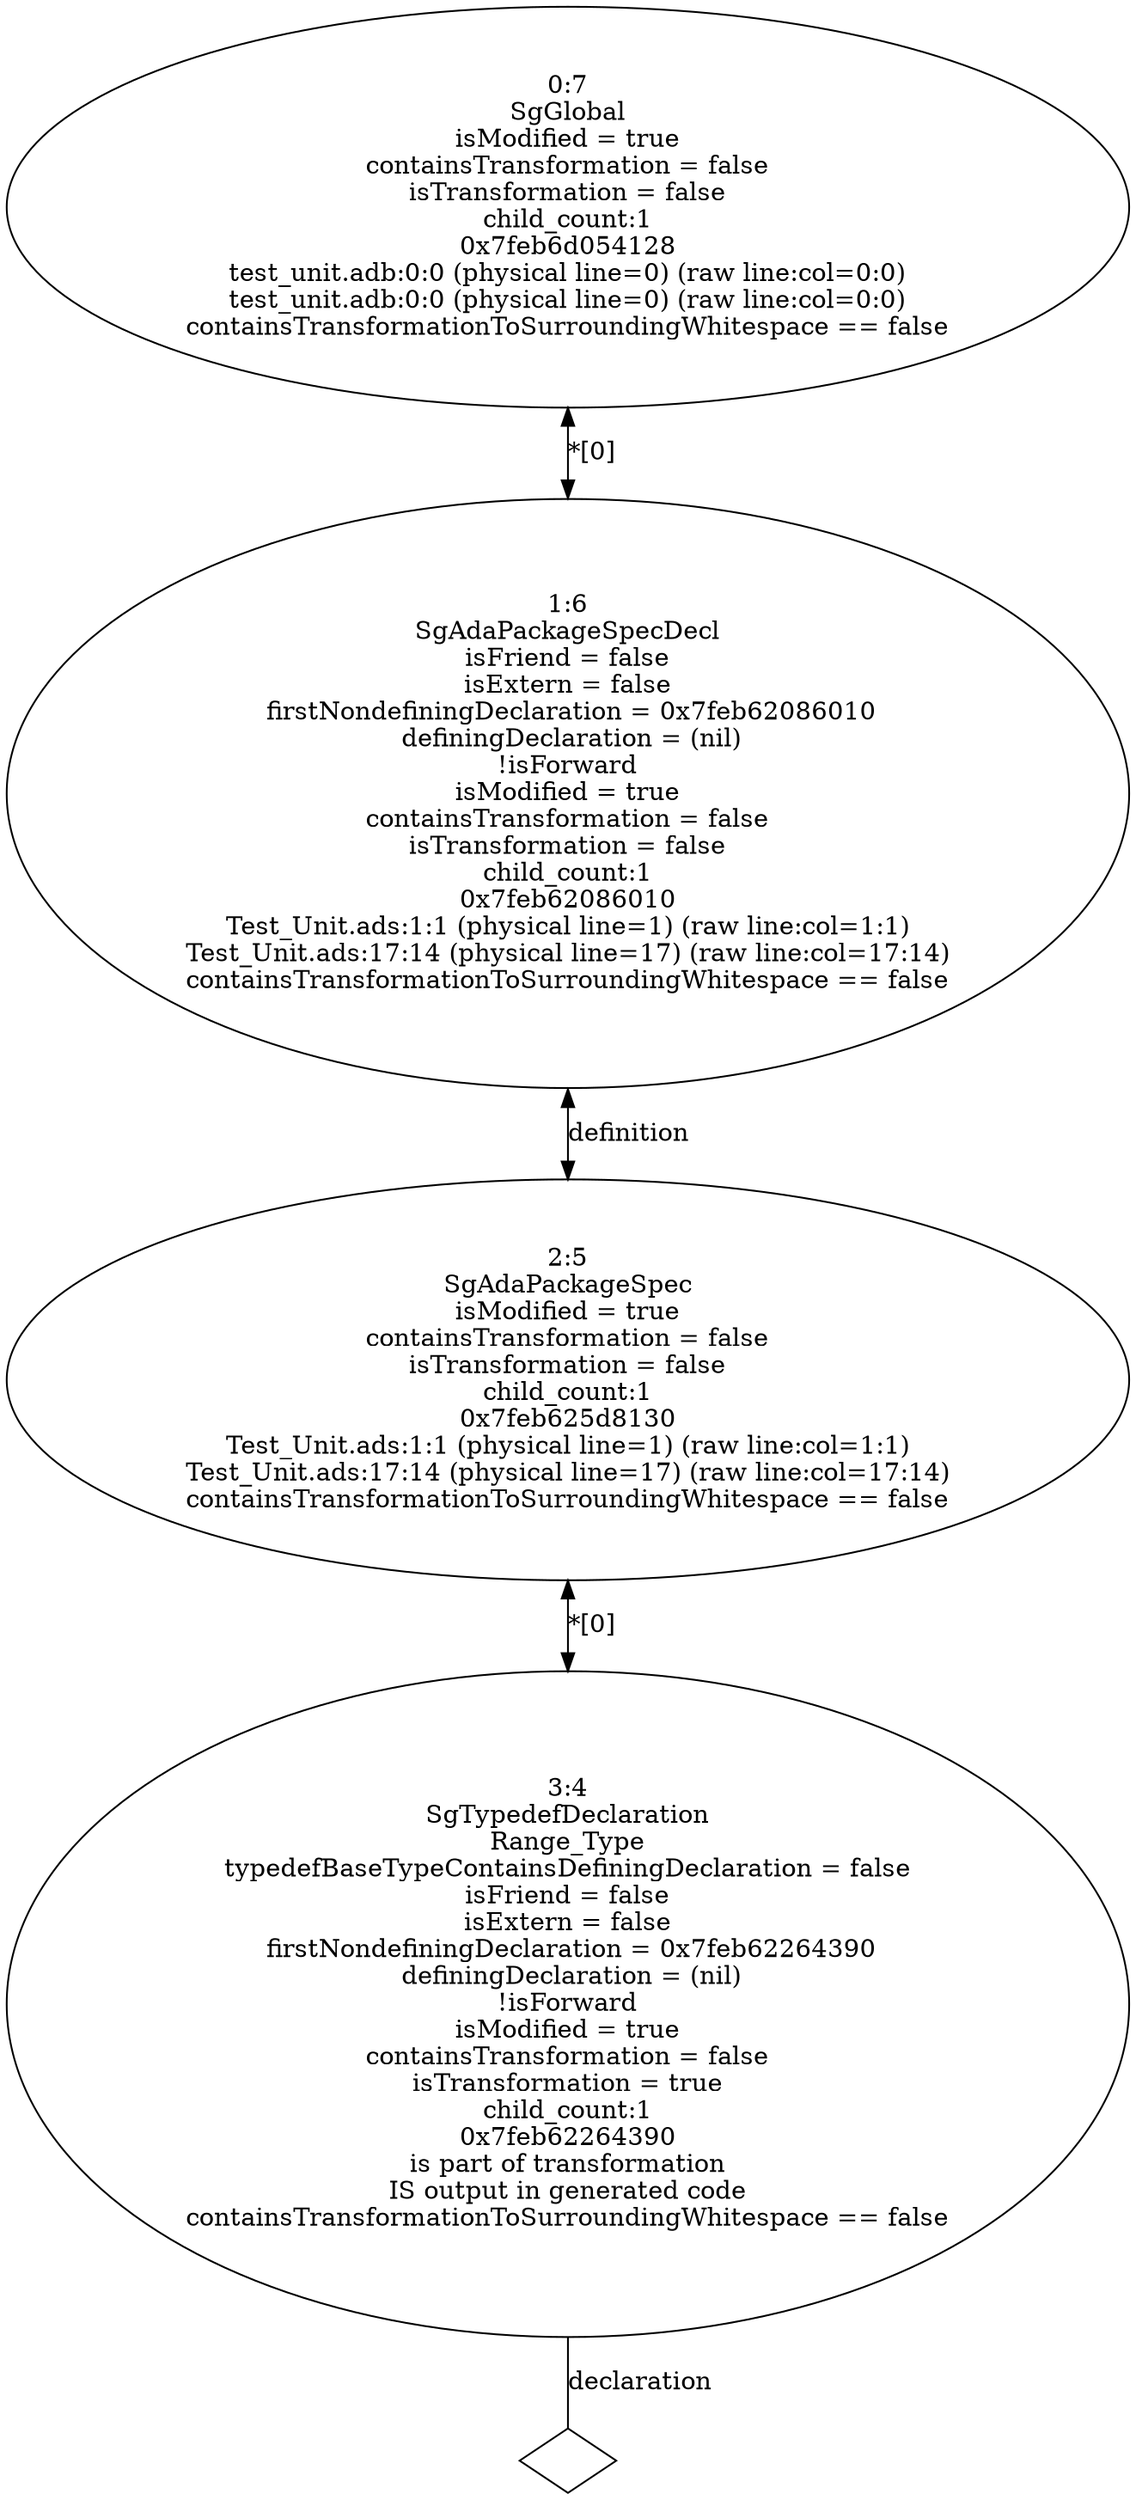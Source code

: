 digraph "G./test_unit_rose.dot" {
"0x7feb62264390"[label="3:4\nSgTypedefDeclaration\nRange_Type\n typedefBaseTypeContainsDefiningDeclaration = false \n isFriend = false \n isExtern = false \n firstNondefiningDeclaration = 0x7feb62264390\n definingDeclaration = (nil)\n!isForward\nisModified = true\ncontainsTransformation = false\nisTransformation = true\nchild_count:1\n0x7feb62264390\nis part of transformation\nIS output in generated code\ncontainsTransformationToSurroundingWhitespace == false\n" ];
"0x7feb62264390" -> "0x7feb62264390__declaration__null"[label="declaration" dir=none ];
"0x7feb62264390__declaration__null"[label="" shape=diamond ];
"0x7feb625d8130"[label="2:5\nSgAdaPackageSpec\nisModified = true\ncontainsTransformation = false\nisTransformation = false\nchild_count:1\n0x7feb625d8130\nTest_Unit.ads:1:1 (physical line=1) (raw line:col=1:1)\nTest_Unit.ads:17:14 (physical line=17) (raw line:col=17:14)\ncontainsTransformationToSurroundingWhitespace == false\n" ];
"0x7feb625d8130" -> "0x7feb62264390"[label="*[0]" dir=both ];
"0x7feb62086010"[label="1:6\nSgAdaPackageSpecDecl\n isFriend = false \n isExtern = false \n firstNondefiningDeclaration = 0x7feb62086010\n definingDeclaration = (nil)\n!isForward\nisModified = true\ncontainsTransformation = false\nisTransformation = false\nchild_count:1\n0x7feb62086010\nTest_Unit.ads:1:1 (physical line=1) (raw line:col=1:1)\nTest_Unit.ads:17:14 (physical line=17) (raw line:col=17:14)\ncontainsTransformationToSurroundingWhitespace == false\n" ];
"0x7feb62086010" -> "0x7feb625d8130"[label="definition" dir=both ];
"0x7feb6d054128"[label="0:7\nSgGlobal\nisModified = true\ncontainsTransformation = false\nisTransformation = false\nchild_count:1\n0x7feb6d054128\ntest_unit.adb:0:0 (physical line=0) (raw line:col=0:0)\ntest_unit.adb:0:0 (physical line=0) (raw line:col=0:0)\ncontainsTransformationToSurroundingWhitespace == false\n" ];
"0x7feb6d054128" -> "0x7feb62086010"[label="*[0]" dir=both ];
}
